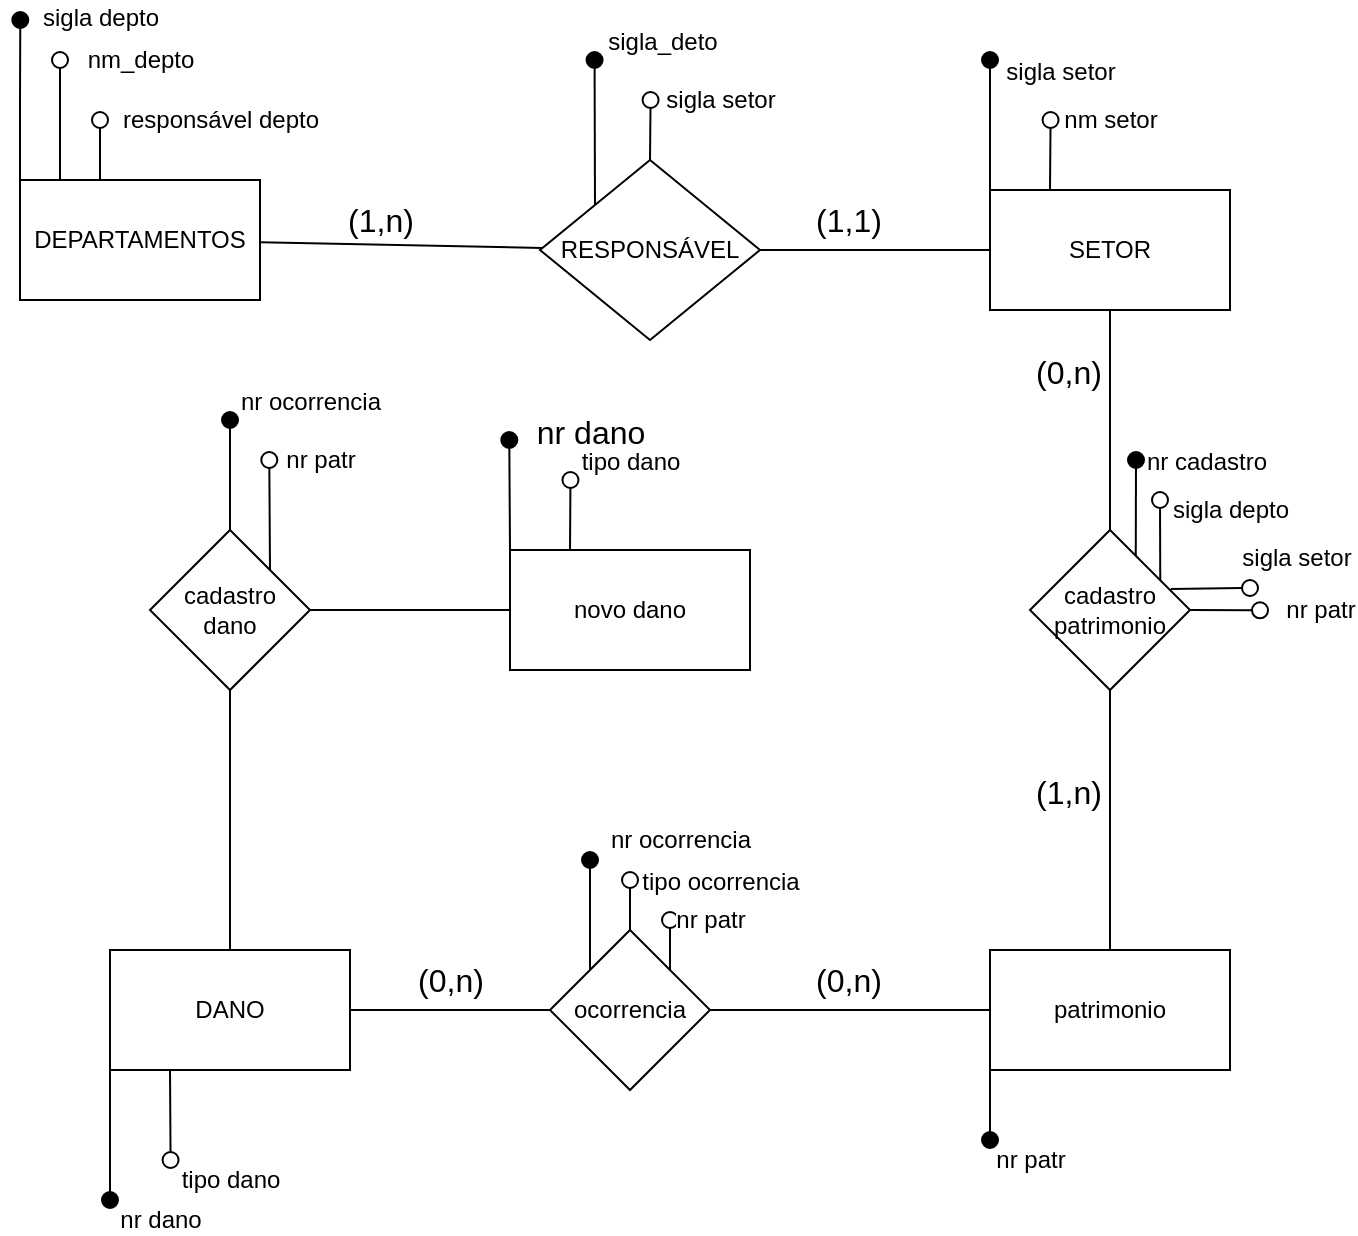 <mxfile version="24.1.0" type="github">
  <diagram id="C5RBs43oDa-KdzZeNtuy" name="Page-1">
    <mxGraphModel dx="897" dy="997" grid="1" gridSize="10" guides="1" tooltips="1" connect="1" arrows="1" fold="1" page="1" pageScale="1" pageWidth="827" pageHeight="1169" math="0" shadow="0">
      <root>
        <mxCell id="WIyWlLk6GJQsqaUBKTNV-0" />
        <mxCell id="WIyWlLk6GJQsqaUBKTNV-1" parent="WIyWlLk6GJQsqaUBKTNV-0" />
        <mxCell id="-znlu41GtkW2485HOdu_-75" value="" style="group" vertex="1" connectable="0" parent="WIyWlLk6GJQsqaUBKTNV-1">
          <mxGeometry x="100" y="100" width="620" height="590" as="geometry" />
        </mxCell>
        <mxCell id="-znlu41GtkW2485HOdu_-2" value="" style="edgeStyle=none;curved=1;rounded=0;orthogonalLoop=1;jettySize=auto;html=1;fontSize=12;startSize=8;endSize=8;endArrow=none;endFill=0;" edge="1" parent="-znlu41GtkW2485HOdu_-75" source="-znlu41GtkW2485HOdu_-0" target="-znlu41GtkW2485HOdu_-1">
          <mxGeometry relative="1" as="geometry" />
        </mxCell>
        <mxCell id="-znlu41GtkW2485HOdu_-7" style="edgeStyle=orthogonalEdgeStyle;rounded=0;orthogonalLoop=1;jettySize=auto;html=1;exitX=0;exitY=0;exitDx=0;exitDy=0;fontSize=12;startSize=8;endSize=8;endArrow=oval;endFill=1;" edge="1" parent="-znlu41GtkW2485HOdu_-75" source="-znlu41GtkW2485HOdu_-0">
          <mxGeometry relative="1" as="geometry">
            <mxPoint x="0.143" as="targetPoint" />
          </mxGeometry>
        </mxCell>
        <mxCell id="-znlu41GtkW2485HOdu_-8" value="sigla depto" style="edgeLabel;html=1;align=center;verticalAlign=middle;resizable=0;points=[];fontSize=12;" vertex="1" connectable="0" parent="-znlu41GtkW2485HOdu_-7">
          <mxGeometry x="1" y="2" relative="1" as="geometry">
            <mxPoint x="42" y="-1" as="offset" />
          </mxGeometry>
        </mxCell>
        <mxCell id="-znlu41GtkW2485HOdu_-9" style="edgeStyle=none;curved=1;rounded=0;orthogonalLoop=1;jettySize=auto;html=1;exitX=0.25;exitY=0;exitDx=0;exitDy=0;fontSize=12;startSize=8;endSize=8;endArrow=oval;endFill=0;" edge="1" parent="-znlu41GtkW2485HOdu_-75">
          <mxGeometry relative="1" as="geometry">
            <mxPoint x="20" y="20" as="targetPoint" />
            <mxPoint x="20" y="80" as="sourcePoint" />
          </mxGeometry>
        </mxCell>
        <mxCell id="-znlu41GtkW2485HOdu_-10" value="nm_depto" style="edgeLabel;html=1;align=center;verticalAlign=middle;resizable=0;points=[];fontSize=12;" vertex="1" connectable="0" parent="-znlu41GtkW2485HOdu_-9">
          <mxGeometry x="0.693" relative="1" as="geometry">
            <mxPoint x="40" y="-9" as="offset" />
          </mxGeometry>
        </mxCell>
        <mxCell id="-znlu41GtkW2485HOdu_-11" style="edgeStyle=none;curved=1;rounded=0;orthogonalLoop=1;jettySize=auto;html=1;exitX=0.5;exitY=0;exitDx=0;exitDy=0;fontSize=12;startSize=8;endSize=8;endArrow=oval;endFill=0;" edge="1" parent="-znlu41GtkW2485HOdu_-75">
          <mxGeometry relative="1" as="geometry">
            <mxPoint x="40" y="50" as="targetPoint" />
            <mxPoint x="40" y="80" as="sourcePoint" />
          </mxGeometry>
        </mxCell>
        <mxCell id="-znlu41GtkW2485HOdu_-12" value="responsável depto" style="edgeLabel;html=1;align=center;verticalAlign=middle;resizable=0;points=[];fontSize=12;" vertex="1" connectable="0" parent="-znlu41GtkW2485HOdu_-11">
          <mxGeometry x="0.558" y="-1" relative="1" as="geometry">
            <mxPoint x="59" y="-7" as="offset" />
          </mxGeometry>
        </mxCell>
        <mxCell id="-znlu41GtkW2485HOdu_-0" value="&lt;font style=&quot;vertical-align: inherit;&quot;&gt;&lt;font style=&quot;vertical-align: inherit;&quot;&gt;DEPARTAMENTOS&lt;/font&gt;&lt;/font&gt;" style="rounded=0;whiteSpace=wrap;html=1;" vertex="1" parent="-znlu41GtkW2485HOdu_-75">
          <mxGeometry y="80" width="120" height="60" as="geometry" />
        </mxCell>
        <mxCell id="-znlu41GtkW2485HOdu_-6" value="" style="edgeStyle=none;curved=1;rounded=0;orthogonalLoop=1;jettySize=auto;html=1;fontSize=12;startSize=8;endSize=8;endArrow=none;endFill=0;" edge="1" parent="-znlu41GtkW2485HOdu_-75" source="-znlu41GtkW2485HOdu_-1" target="-znlu41GtkW2485HOdu_-5">
          <mxGeometry relative="1" as="geometry" />
        </mxCell>
        <mxCell id="-znlu41GtkW2485HOdu_-13" style="edgeStyle=none;curved=1;rounded=0;orthogonalLoop=1;jettySize=auto;html=1;exitX=0;exitY=0;exitDx=0;exitDy=0;fontSize=12;startSize=8;endSize=8;endArrow=oval;endFill=1;" edge="1" parent="-znlu41GtkW2485HOdu_-75" source="-znlu41GtkW2485HOdu_-1">
          <mxGeometry relative="1" as="geometry">
            <mxPoint x="287.286" y="20" as="targetPoint" />
          </mxGeometry>
        </mxCell>
        <mxCell id="-znlu41GtkW2485HOdu_-14" value="sigla_deto" style="edgeLabel;html=1;align=center;verticalAlign=middle;resizable=0;points=[];fontSize=12;" vertex="1" connectable="0" parent="-znlu41GtkW2485HOdu_-13">
          <mxGeometry x="0.762" relative="1" as="geometry">
            <mxPoint x="33" y="-18" as="offset" />
          </mxGeometry>
        </mxCell>
        <mxCell id="-znlu41GtkW2485HOdu_-15" style="edgeStyle=none;curved=1;rounded=0;orthogonalLoop=1;jettySize=auto;html=1;exitX=0.5;exitY=0;exitDx=0;exitDy=0;fontSize=12;startSize=8;endSize=8;endArrow=oval;endFill=0;" edge="1" parent="-znlu41GtkW2485HOdu_-75" source="-znlu41GtkW2485HOdu_-1">
          <mxGeometry relative="1" as="geometry">
            <mxPoint x="315.286" y="40" as="targetPoint" />
          </mxGeometry>
        </mxCell>
        <mxCell id="-znlu41GtkW2485HOdu_-16" value="sigla setor" style="edgeLabel;html=1;align=center;verticalAlign=middle;resizable=0;points=[];fontSize=12;" vertex="1" connectable="0" parent="-znlu41GtkW2485HOdu_-15">
          <mxGeometry x="0.577" relative="1" as="geometry">
            <mxPoint x="35" y="-7" as="offset" />
          </mxGeometry>
        </mxCell>
        <mxCell id="-znlu41GtkW2485HOdu_-1" value="&lt;font style=&quot;vertical-align: inherit;&quot;&gt;&lt;font style=&quot;vertical-align: inherit;&quot;&gt;&lt;font style=&quot;vertical-align: inherit;&quot;&gt;&lt;font style=&quot;vertical-align: inherit;&quot;&gt;RESPONSÁVEL&lt;/font&gt;&lt;/font&gt;&lt;/font&gt;&lt;/font&gt;" style="rhombus;whiteSpace=wrap;html=1;rounded=0;" vertex="1" parent="-znlu41GtkW2485HOdu_-75">
          <mxGeometry x="260" y="70" width="110" height="90" as="geometry" />
        </mxCell>
        <mxCell id="-znlu41GtkW2485HOdu_-17" style="edgeStyle=none;curved=1;rounded=0;orthogonalLoop=1;jettySize=auto;html=1;exitX=0;exitY=0;exitDx=0;exitDy=0;fontSize=12;startSize=8;endSize=8;endArrow=oval;endFill=1;" edge="1" parent="-znlu41GtkW2485HOdu_-75" source="-znlu41GtkW2485HOdu_-5">
          <mxGeometry relative="1" as="geometry">
            <mxPoint x="485" y="20" as="targetPoint" />
          </mxGeometry>
        </mxCell>
        <mxCell id="-znlu41GtkW2485HOdu_-18" value="sigla setor" style="edgeLabel;html=1;align=center;verticalAlign=middle;resizable=0;points=[];fontSize=12;" vertex="1" connectable="0" parent="-znlu41GtkW2485HOdu_-17">
          <mxGeometry x="0.822" y="1" relative="1" as="geometry">
            <mxPoint x="36" as="offset" />
          </mxGeometry>
        </mxCell>
        <mxCell id="-znlu41GtkW2485HOdu_-19" value="nm setor" style="edgeStyle=none;curved=1;rounded=0;orthogonalLoop=1;jettySize=auto;html=1;exitX=0.25;exitY=0;exitDx=0;exitDy=0;fontSize=12;startSize=8;endSize=8;endArrow=oval;endFill=0;" edge="1" parent="-znlu41GtkW2485HOdu_-75" source="-znlu41GtkW2485HOdu_-5">
          <mxGeometry x="1" y="-30" relative="1" as="geometry">
            <mxPoint x="515.286" y="50" as="targetPoint" />
            <mxPoint as="offset" />
          </mxGeometry>
        </mxCell>
        <mxCell id="-znlu41GtkW2485HOdu_-23" value="" style="edgeStyle=none;curved=1;rounded=0;orthogonalLoop=1;jettySize=auto;html=1;fontSize=12;startSize=8;endSize=8;endArrow=none;endFill=0;" edge="1" parent="-znlu41GtkW2485HOdu_-75" source="-znlu41GtkW2485HOdu_-5" target="-znlu41GtkW2485HOdu_-22">
          <mxGeometry relative="1" as="geometry" />
        </mxCell>
        <mxCell id="-znlu41GtkW2485HOdu_-5" value="&lt;font style=&quot;vertical-align: inherit;&quot;&gt;&lt;font style=&quot;vertical-align: inherit;&quot;&gt;SETOR&lt;/font&gt;&lt;/font&gt;" style="whiteSpace=wrap;html=1;rounded=0;" vertex="1" parent="-znlu41GtkW2485HOdu_-75">
          <mxGeometry x="485" y="85" width="120" height="60" as="geometry" />
        </mxCell>
        <mxCell id="-znlu41GtkW2485HOdu_-20" value="(1,1)" style="text;html=1;align=center;verticalAlign=middle;resizable=0;points=[];autosize=1;strokeColor=none;fillColor=none;fontSize=16;" vertex="1" parent="-znlu41GtkW2485HOdu_-75">
          <mxGeometry x="384" y="85" width="60" height="30" as="geometry" />
        </mxCell>
        <mxCell id="-znlu41GtkW2485HOdu_-21" value="(1,n)" style="text;html=1;align=center;verticalAlign=middle;resizable=0;points=[];autosize=1;strokeColor=none;fillColor=none;fontSize=16;" vertex="1" parent="-znlu41GtkW2485HOdu_-75">
          <mxGeometry x="150" y="85" width="60" height="30" as="geometry" />
        </mxCell>
        <mxCell id="-znlu41GtkW2485HOdu_-25" value="" style="edgeStyle=none;curved=1;rounded=0;orthogonalLoop=1;jettySize=auto;html=1;fontSize=12;startSize=8;endSize=8;endArrow=none;endFill=0;" edge="1" parent="-znlu41GtkW2485HOdu_-75" source="-znlu41GtkW2485HOdu_-22" target="-znlu41GtkW2485HOdu_-24">
          <mxGeometry relative="1" as="geometry" />
        </mxCell>
        <mxCell id="-znlu41GtkW2485HOdu_-36" style="edgeStyle=none;curved=1;rounded=0;orthogonalLoop=1;jettySize=auto;html=1;exitX=0.661;exitY=0.171;exitDx=0;exitDy=0;fontSize=12;startSize=8;endSize=8;endArrow=oval;endFill=1;exitPerimeter=0;" edge="1" parent="-znlu41GtkW2485HOdu_-75" source="-znlu41GtkW2485HOdu_-22">
          <mxGeometry relative="1" as="geometry">
            <mxPoint x="558" y="220" as="targetPoint" />
            <mxPoint x="560" y="265.0" as="sourcePoint" />
          </mxGeometry>
        </mxCell>
        <mxCell id="-znlu41GtkW2485HOdu_-37" value="nr cadastro" style="edgeLabel;html=1;align=center;verticalAlign=middle;resizable=0;points=[];fontSize=12;" vertex="1" connectable="0" parent="-znlu41GtkW2485HOdu_-36">
          <mxGeometry x="0.384" relative="1" as="geometry">
            <mxPoint x="35" y="-14" as="offset" />
          </mxGeometry>
        </mxCell>
        <mxCell id="-znlu41GtkW2485HOdu_-38" style="edgeStyle=none;curved=1;rounded=0;orthogonalLoop=1;jettySize=auto;html=1;exitX=1;exitY=0.5;exitDx=0;exitDy=0;fontSize=12;startSize=8;endSize=8;endArrow=oval;endFill=0;" edge="1" parent="-znlu41GtkW2485HOdu_-75">
          <mxGeometry relative="1" as="geometry">
            <mxPoint x="570.002" y="240.0" as="targetPoint" />
            <mxPoint x="570.14" y="285" as="sourcePoint" />
          </mxGeometry>
        </mxCell>
        <mxCell id="-znlu41GtkW2485HOdu_-39" value="sigla depto" style="edgeLabel;html=1;align=center;verticalAlign=middle;resizable=0;points=[];fontSize=12;" vertex="1" connectable="0" parent="-znlu41GtkW2485HOdu_-38">
          <mxGeometry x="0.261" relative="1" as="geometry">
            <mxPoint x="35" y="-12" as="offset" />
          </mxGeometry>
        </mxCell>
        <mxCell id="-znlu41GtkW2485HOdu_-40" style="edgeStyle=none;curved=1;rounded=0;orthogonalLoop=1;jettySize=auto;html=1;exitX=0.88;exitY=0.368;exitDx=0;exitDy=0;fontSize=12;startSize=8;endSize=8;endArrow=oval;endFill=0;exitPerimeter=0;" edge="1" parent="-znlu41GtkW2485HOdu_-75" source="-znlu41GtkW2485HOdu_-22">
          <mxGeometry relative="1" as="geometry">
            <mxPoint x="615" y="284" as="targetPoint" />
            <mxPoint x="570" y="294.87" as="sourcePoint" />
          </mxGeometry>
        </mxCell>
        <mxCell id="-znlu41GtkW2485HOdu_-41" value="sigla setor" style="edgeLabel;html=1;align=center;verticalAlign=middle;resizable=0;points=[];fontSize=12;" vertex="1" connectable="0" parent="-znlu41GtkW2485HOdu_-40">
          <mxGeometry x="0.201" y="-1" relative="1" as="geometry">
            <mxPoint x="38" y="-16" as="offset" />
          </mxGeometry>
        </mxCell>
        <mxCell id="-znlu41GtkW2485HOdu_-45" style="edgeStyle=none;curved=1;rounded=0;orthogonalLoop=1;jettySize=auto;html=1;exitX=1;exitY=0.5;exitDx=0;exitDy=0;fontSize=12;startSize=8;endSize=8;endArrow=oval;endFill=0;" edge="1" parent="-znlu41GtkW2485HOdu_-75" source="-znlu41GtkW2485HOdu_-22">
          <mxGeometry relative="1" as="geometry">
            <mxPoint x="620" y="295.143" as="targetPoint" />
          </mxGeometry>
        </mxCell>
        <mxCell id="-znlu41GtkW2485HOdu_-46" value="nr patr" style="edgeLabel;html=1;align=center;verticalAlign=middle;resizable=0;points=[];fontSize=12;" vertex="1" connectable="0" parent="-znlu41GtkW2485HOdu_-45">
          <mxGeometry x="0.495" relative="1" as="geometry">
            <mxPoint x="39" as="offset" />
          </mxGeometry>
        </mxCell>
        <mxCell id="-znlu41GtkW2485HOdu_-22" value="cadastro&lt;div&gt;patrimonio&lt;/div&gt;" style="rhombus;whiteSpace=wrap;html=1;rounded=0;" vertex="1" parent="-znlu41GtkW2485HOdu_-75">
          <mxGeometry x="505" y="255" width="80" height="80" as="geometry" />
        </mxCell>
        <mxCell id="-znlu41GtkW2485HOdu_-29" value="" style="edgeStyle=none;curved=1;rounded=0;orthogonalLoop=1;jettySize=auto;html=1;fontSize=12;startSize=8;endSize=8;endArrow=none;endFill=0;" edge="1" parent="-znlu41GtkW2485HOdu_-75" source="-znlu41GtkW2485HOdu_-24" target="-znlu41GtkW2485HOdu_-28">
          <mxGeometry relative="1" as="geometry" />
        </mxCell>
        <mxCell id="-znlu41GtkW2485HOdu_-49" style="edgeStyle=none;curved=1;rounded=0;orthogonalLoop=1;jettySize=auto;html=1;exitX=0;exitY=1;exitDx=0;exitDy=0;fontSize=12;startSize=8;endSize=8;endArrow=oval;endFill=1;" edge="1" parent="-znlu41GtkW2485HOdu_-75" source="-znlu41GtkW2485HOdu_-24">
          <mxGeometry relative="1" as="geometry">
            <mxPoint x="485" y="560" as="targetPoint" />
          </mxGeometry>
        </mxCell>
        <mxCell id="-znlu41GtkW2485HOdu_-50" value="nr patr" style="edgeLabel;html=1;align=center;verticalAlign=middle;resizable=0;points=[];fontSize=12;" vertex="1" connectable="0" parent="-znlu41GtkW2485HOdu_-49">
          <mxGeometry x="0.2" relative="1" as="geometry">
            <mxPoint x="20" y="24" as="offset" />
          </mxGeometry>
        </mxCell>
        <mxCell id="-znlu41GtkW2485HOdu_-24" value="patrimonio" style="whiteSpace=wrap;html=1;rounded=0;" vertex="1" parent="-znlu41GtkW2485HOdu_-75">
          <mxGeometry x="485" y="465" width="120" height="60" as="geometry" />
        </mxCell>
        <mxCell id="-znlu41GtkW2485HOdu_-31" value="" style="edgeStyle=none;curved=1;rounded=0;orthogonalLoop=1;jettySize=auto;html=1;fontSize=12;startSize=8;endSize=8;endArrow=none;endFill=0;" edge="1" parent="-znlu41GtkW2485HOdu_-75" source="-znlu41GtkW2485HOdu_-28" target="-znlu41GtkW2485HOdu_-30">
          <mxGeometry relative="1" as="geometry" />
        </mxCell>
        <mxCell id="-znlu41GtkW2485HOdu_-52" style="edgeStyle=none;curved=1;rounded=0;orthogonalLoop=1;jettySize=auto;html=1;exitX=0;exitY=0;exitDx=0;exitDy=0;fontSize=12;startSize=8;endSize=8;endArrow=oval;endFill=1;" edge="1" parent="-znlu41GtkW2485HOdu_-75" source="-znlu41GtkW2485HOdu_-28">
          <mxGeometry relative="1" as="geometry">
            <mxPoint x="285" y="420" as="targetPoint" />
          </mxGeometry>
        </mxCell>
        <mxCell id="-znlu41GtkW2485HOdu_-53" value="nr ocorrencia" style="edgeLabel;html=1;align=center;verticalAlign=middle;resizable=0;points=[];fontSize=12;" vertex="1" connectable="0" parent="-znlu41GtkW2485HOdu_-52">
          <mxGeometry x="0.678" y="1" relative="1" as="geometry">
            <mxPoint x="46" y="-19" as="offset" />
          </mxGeometry>
        </mxCell>
        <mxCell id="-znlu41GtkW2485HOdu_-54" style="edgeStyle=none;curved=1;rounded=0;orthogonalLoop=1;jettySize=auto;html=1;exitX=0.5;exitY=0;exitDx=0;exitDy=0;fontSize=12;startSize=8;endSize=8;endArrow=oval;endFill=0;" edge="1" parent="-znlu41GtkW2485HOdu_-75" source="-znlu41GtkW2485HOdu_-28">
          <mxGeometry relative="1" as="geometry">
            <mxPoint x="305" y="430" as="targetPoint" />
          </mxGeometry>
        </mxCell>
        <mxCell id="-znlu41GtkW2485HOdu_-55" value="tipo ocorrencia" style="edgeLabel;html=1;align=center;verticalAlign=middle;resizable=0;points=[];fontSize=12;" vertex="1" connectable="0" parent="-znlu41GtkW2485HOdu_-54">
          <mxGeometry x="0.177" y="1" relative="1" as="geometry">
            <mxPoint x="46" y="-10" as="offset" />
          </mxGeometry>
        </mxCell>
        <mxCell id="-znlu41GtkW2485HOdu_-56" style="edgeStyle=none;curved=1;rounded=0;orthogonalLoop=1;jettySize=auto;html=1;exitX=1;exitY=0;exitDx=0;exitDy=0;fontSize=12;startSize=8;endSize=8;endArrow=oval;endFill=0;" edge="1" parent="-znlu41GtkW2485HOdu_-75" source="-znlu41GtkW2485HOdu_-28">
          <mxGeometry relative="1" as="geometry">
            <mxPoint x="325" y="450" as="targetPoint" />
          </mxGeometry>
        </mxCell>
        <mxCell id="-znlu41GtkW2485HOdu_-57" value="nr patr" style="edgeLabel;html=1;align=center;verticalAlign=middle;resizable=0;points=[];fontSize=12;" vertex="1" connectable="0" parent="-znlu41GtkW2485HOdu_-56">
          <mxGeometry x="-0.051" relative="1" as="geometry">
            <mxPoint x="20" y="-13" as="offset" />
          </mxGeometry>
        </mxCell>
        <mxCell id="-znlu41GtkW2485HOdu_-28" value="ocorrencia" style="rhombus;whiteSpace=wrap;html=1;rounded=0;" vertex="1" parent="-znlu41GtkW2485HOdu_-75">
          <mxGeometry x="265" y="455" width="80" height="80" as="geometry" />
        </mxCell>
        <mxCell id="-znlu41GtkW2485HOdu_-33" value="" style="edgeStyle=none;curved=1;rounded=0;orthogonalLoop=1;jettySize=auto;html=1;fontSize=12;startSize=8;endSize=8;endArrow=none;endFill=0;" edge="1" parent="-znlu41GtkW2485HOdu_-75" source="-znlu41GtkW2485HOdu_-30" target="-znlu41GtkW2485HOdu_-32">
          <mxGeometry relative="1" as="geometry" />
        </mxCell>
        <mxCell id="-znlu41GtkW2485HOdu_-58" style="edgeStyle=none;curved=1;rounded=0;orthogonalLoop=1;jettySize=auto;html=1;exitX=0;exitY=1;exitDx=0;exitDy=0;fontSize=12;startSize=8;endSize=8;endArrow=oval;endFill=1;" edge="1" parent="-znlu41GtkW2485HOdu_-75" source="-znlu41GtkW2485HOdu_-30">
          <mxGeometry relative="1" as="geometry">
            <mxPoint x="45" y="590" as="targetPoint" />
          </mxGeometry>
        </mxCell>
        <mxCell id="-znlu41GtkW2485HOdu_-59" value="nr dano" style="edgeLabel;html=1;align=center;verticalAlign=middle;resizable=0;points=[];fontSize=12;" vertex="1" connectable="0" parent="-znlu41GtkW2485HOdu_-58">
          <mxGeometry x="0.402" relative="1" as="geometry">
            <mxPoint x="25" y="29" as="offset" />
          </mxGeometry>
        </mxCell>
        <mxCell id="-znlu41GtkW2485HOdu_-60" style="edgeStyle=none;curved=1;rounded=0;orthogonalLoop=1;jettySize=auto;html=1;exitX=0.25;exitY=1;exitDx=0;exitDy=0;fontSize=12;startSize=8;endSize=8;endArrow=oval;endFill=0;" edge="1" parent="-znlu41GtkW2485HOdu_-75" source="-znlu41GtkW2485HOdu_-30">
          <mxGeometry relative="1" as="geometry">
            <mxPoint x="75.286" y="570" as="targetPoint" />
          </mxGeometry>
        </mxCell>
        <mxCell id="-znlu41GtkW2485HOdu_-61" value="tipo dano" style="edgeLabel;html=1;align=center;verticalAlign=middle;resizable=0;points=[];fontSize=12;" vertex="1" connectable="0" parent="-znlu41GtkW2485HOdu_-60">
          <mxGeometry x="0.593" y="-2" relative="1" as="geometry">
            <mxPoint x="32" y="19" as="offset" />
          </mxGeometry>
        </mxCell>
        <mxCell id="-znlu41GtkW2485HOdu_-30" value="DANO" style="whiteSpace=wrap;html=1;rounded=0;" vertex="1" parent="-znlu41GtkW2485HOdu_-75">
          <mxGeometry x="45" y="465" width="120" height="60" as="geometry" />
        </mxCell>
        <mxCell id="-znlu41GtkW2485HOdu_-35" value="" style="edgeStyle=none;curved=1;rounded=0;orthogonalLoop=1;jettySize=auto;html=1;fontSize=12;startSize=8;endSize=8;endArrow=none;endFill=0;" edge="1" parent="-znlu41GtkW2485HOdu_-75" source="-znlu41GtkW2485HOdu_-32" target="-znlu41GtkW2485HOdu_-34">
          <mxGeometry relative="1" as="geometry" />
        </mxCell>
        <mxCell id="-znlu41GtkW2485HOdu_-65" style="edgeStyle=none;curved=1;rounded=0;orthogonalLoop=1;jettySize=auto;html=1;exitX=0.5;exitY=0;exitDx=0;exitDy=0;fontSize=12;startSize=8;endSize=8;endArrow=oval;endFill=1;" edge="1" parent="-znlu41GtkW2485HOdu_-75" source="-znlu41GtkW2485HOdu_-32">
          <mxGeometry relative="1" as="geometry">
            <mxPoint x="105" y="200" as="targetPoint" />
          </mxGeometry>
        </mxCell>
        <mxCell id="-znlu41GtkW2485HOdu_-66" value="nr ocorrencia" style="edgeLabel;html=1;align=center;verticalAlign=middle;resizable=0;points=[];fontSize=12;" vertex="1" connectable="0" parent="-znlu41GtkW2485HOdu_-65">
          <mxGeometry x="0.74" y="1" relative="1" as="geometry">
            <mxPoint x="41" y="-16" as="offset" />
          </mxGeometry>
        </mxCell>
        <mxCell id="-znlu41GtkW2485HOdu_-67" style="edgeStyle=none;curved=1;rounded=0;orthogonalLoop=1;jettySize=auto;html=1;exitX=1;exitY=0;exitDx=0;exitDy=0;fontSize=12;startSize=8;endSize=8;endArrow=oval;endFill=0;" edge="1" parent="-znlu41GtkW2485HOdu_-75" source="-znlu41GtkW2485HOdu_-32">
          <mxGeometry relative="1" as="geometry">
            <mxPoint x="124.647" y="220" as="targetPoint" />
          </mxGeometry>
        </mxCell>
        <mxCell id="-znlu41GtkW2485HOdu_-68" value="nr patr" style="edgeLabel;html=1;align=center;verticalAlign=middle;resizable=0;points=[];fontSize=12;" vertex="1" connectable="0" parent="-znlu41GtkW2485HOdu_-67">
          <mxGeometry x="0.461" y="1" relative="1" as="geometry">
            <mxPoint x="26" y="-15" as="offset" />
          </mxGeometry>
        </mxCell>
        <mxCell id="-znlu41GtkW2485HOdu_-32" value="cadastro&lt;div&gt;dano&lt;/div&gt;" style="rhombus;whiteSpace=wrap;html=1;rounded=0;rotation=0;" vertex="1" parent="-znlu41GtkW2485HOdu_-75">
          <mxGeometry x="65" y="255" width="80" height="80" as="geometry" />
        </mxCell>
        <mxCell id="-znlu41GtkW2485HOdu_-69" style="edgeStyle=none;curved=1;rounded=0;orthogonalLoop=1;jettySize=auto;html=1;exitX=0;exitY=0;exitDx=0;exitDy=0;fontSize=12;startSize=8;endSize=8;endArrow=oval;endFill=1;" edge="1" parent="-znlu41GtkW2485HOdu_-75" source="-znlu41GtkW2485HOdu_-34">
          <mxGeometry relative="1" as="geometry">
            <mxPoint x="244.647" y="210" as="targetPoint" />
          </mxGeometry>
        </mxCell>
        <mxCell id="-znlu41GtkW2485HOdu_-72" style="edgeStyle=none;curved=1;rounded=0;orthogonalLoop=1;jettySize=auto;html=1;exitX=0.25;exitY=0;exitDx=0;exitDy=0;fontSize=12;startSize=8;endSize=8;endArrow=oval;endFill=0;" edge="1" parent="-znlu41GtkW2485HOdu_-75" source="-znlu41GtkW2485HOdu_-34">
          <mxGeometry relative="1" as="geometry">
            <mxPoint x="275.235" y="230" as="targetPoint" />
          </mxGeometry>
        </mxCell>
        <mxCell id="-znlu41GtkW2485HOdu_-73" value="tipo dano" style="edgeLabel;html=1;align=center;verticalAlign=middle;resizable=0;points=[];fontSize=12;" vertex="1" connectable="0" parent="-znlu41GtkW2485HOdu_-72">
          <mxGeometry x="0.656" y="4" relative="1" as="geometry">
            <mxPoint x="34" y="-15" as="offset" />
          </mxGeometry>
        </mxCell>
        <mxCell id="-znlu41GtkW2485HOdu_-34" value="novo dano" style="whiteSpace=wrap;html=1;rounded=0;" vertex="1" parent="-znlu41GtkW2485HOdu_-75">
          <mxGeometry x="245" y="265" width="120" height="60" as="geometry" />
        </mxCell>
        <mxCell id="-znlu41GtkW2485HOdu_-47" value="(0,n)" style="text;html=1;align=center;verticalAlign=middle;resizable=0;points=[];autosize=1;strokeColor=none;fillColor=none;fontSize=16;" vertex="1" parent="-znlu41GtkW2485HOdu_-75">
          <mxGeometry x="494" y="161" width="60" height="30" as="geometry" />
        </mxCell>
        <mxCell id="-znlu41GtkW2485HOdu_-48" value="(1,n)" style="text;html=1;align=center;verticalAlign=middle;resizable=0;points=[];autosize=1;strokeColor=none;fillColor=none;fontSize=16;" vertex="1" parent="-znlu41GtkW2485HOdu_-75">
          <mxGeometry x="494" y="371" width="60" height="30" as="geometry" />
        </mxCell>
        <mxCell id="-znlu41GtkW2485HOdu_-63" value="(0,n)" style="text;html=1;align=center;verticalAlign=middle;resizable=0;points=[];autosize=1;strokeColor=none;fillColor=none;fontSize=16;" vertex="1" parent="-znlu41GtkW2485HOdu_-75">
          <mxGeometry x="185" y="465" width="60" height="30" as="geometry" />
        </mxCell>
        <mxCell id="-znlu41GtkW2485HOdu_-64" value="(0,n)" style="text;html=1;align=center;verticalAlign=middle;resizable=0;points=[];autosize=1;strokeColor=none;fillColor=none;fontSize=16;" vertex="1" parent="-znlu41GtkW2485HOdu_-75">
          <mxGeometry x="384" y="465" width="60" height="30" as="geometry" />
        </mxCell>
        <mxCell id="-znlu41GtkW2485HOdu_-70" value="nr dano" style="text;html=1;align=center;verticalAlign=middle;resizable=0;points=[];autosize=1;strokeColor=none;fillColor=none;fontSize=16;" vertex="1" parent="-znlu41GtkW2485HOdu_-75">
          <mxGeometry x="245" y="191" width="80" height="30" as="geometry" />
        </mxCell>
      </root>
    </mxGraphModel>
  </diagram>
</mxfile>
